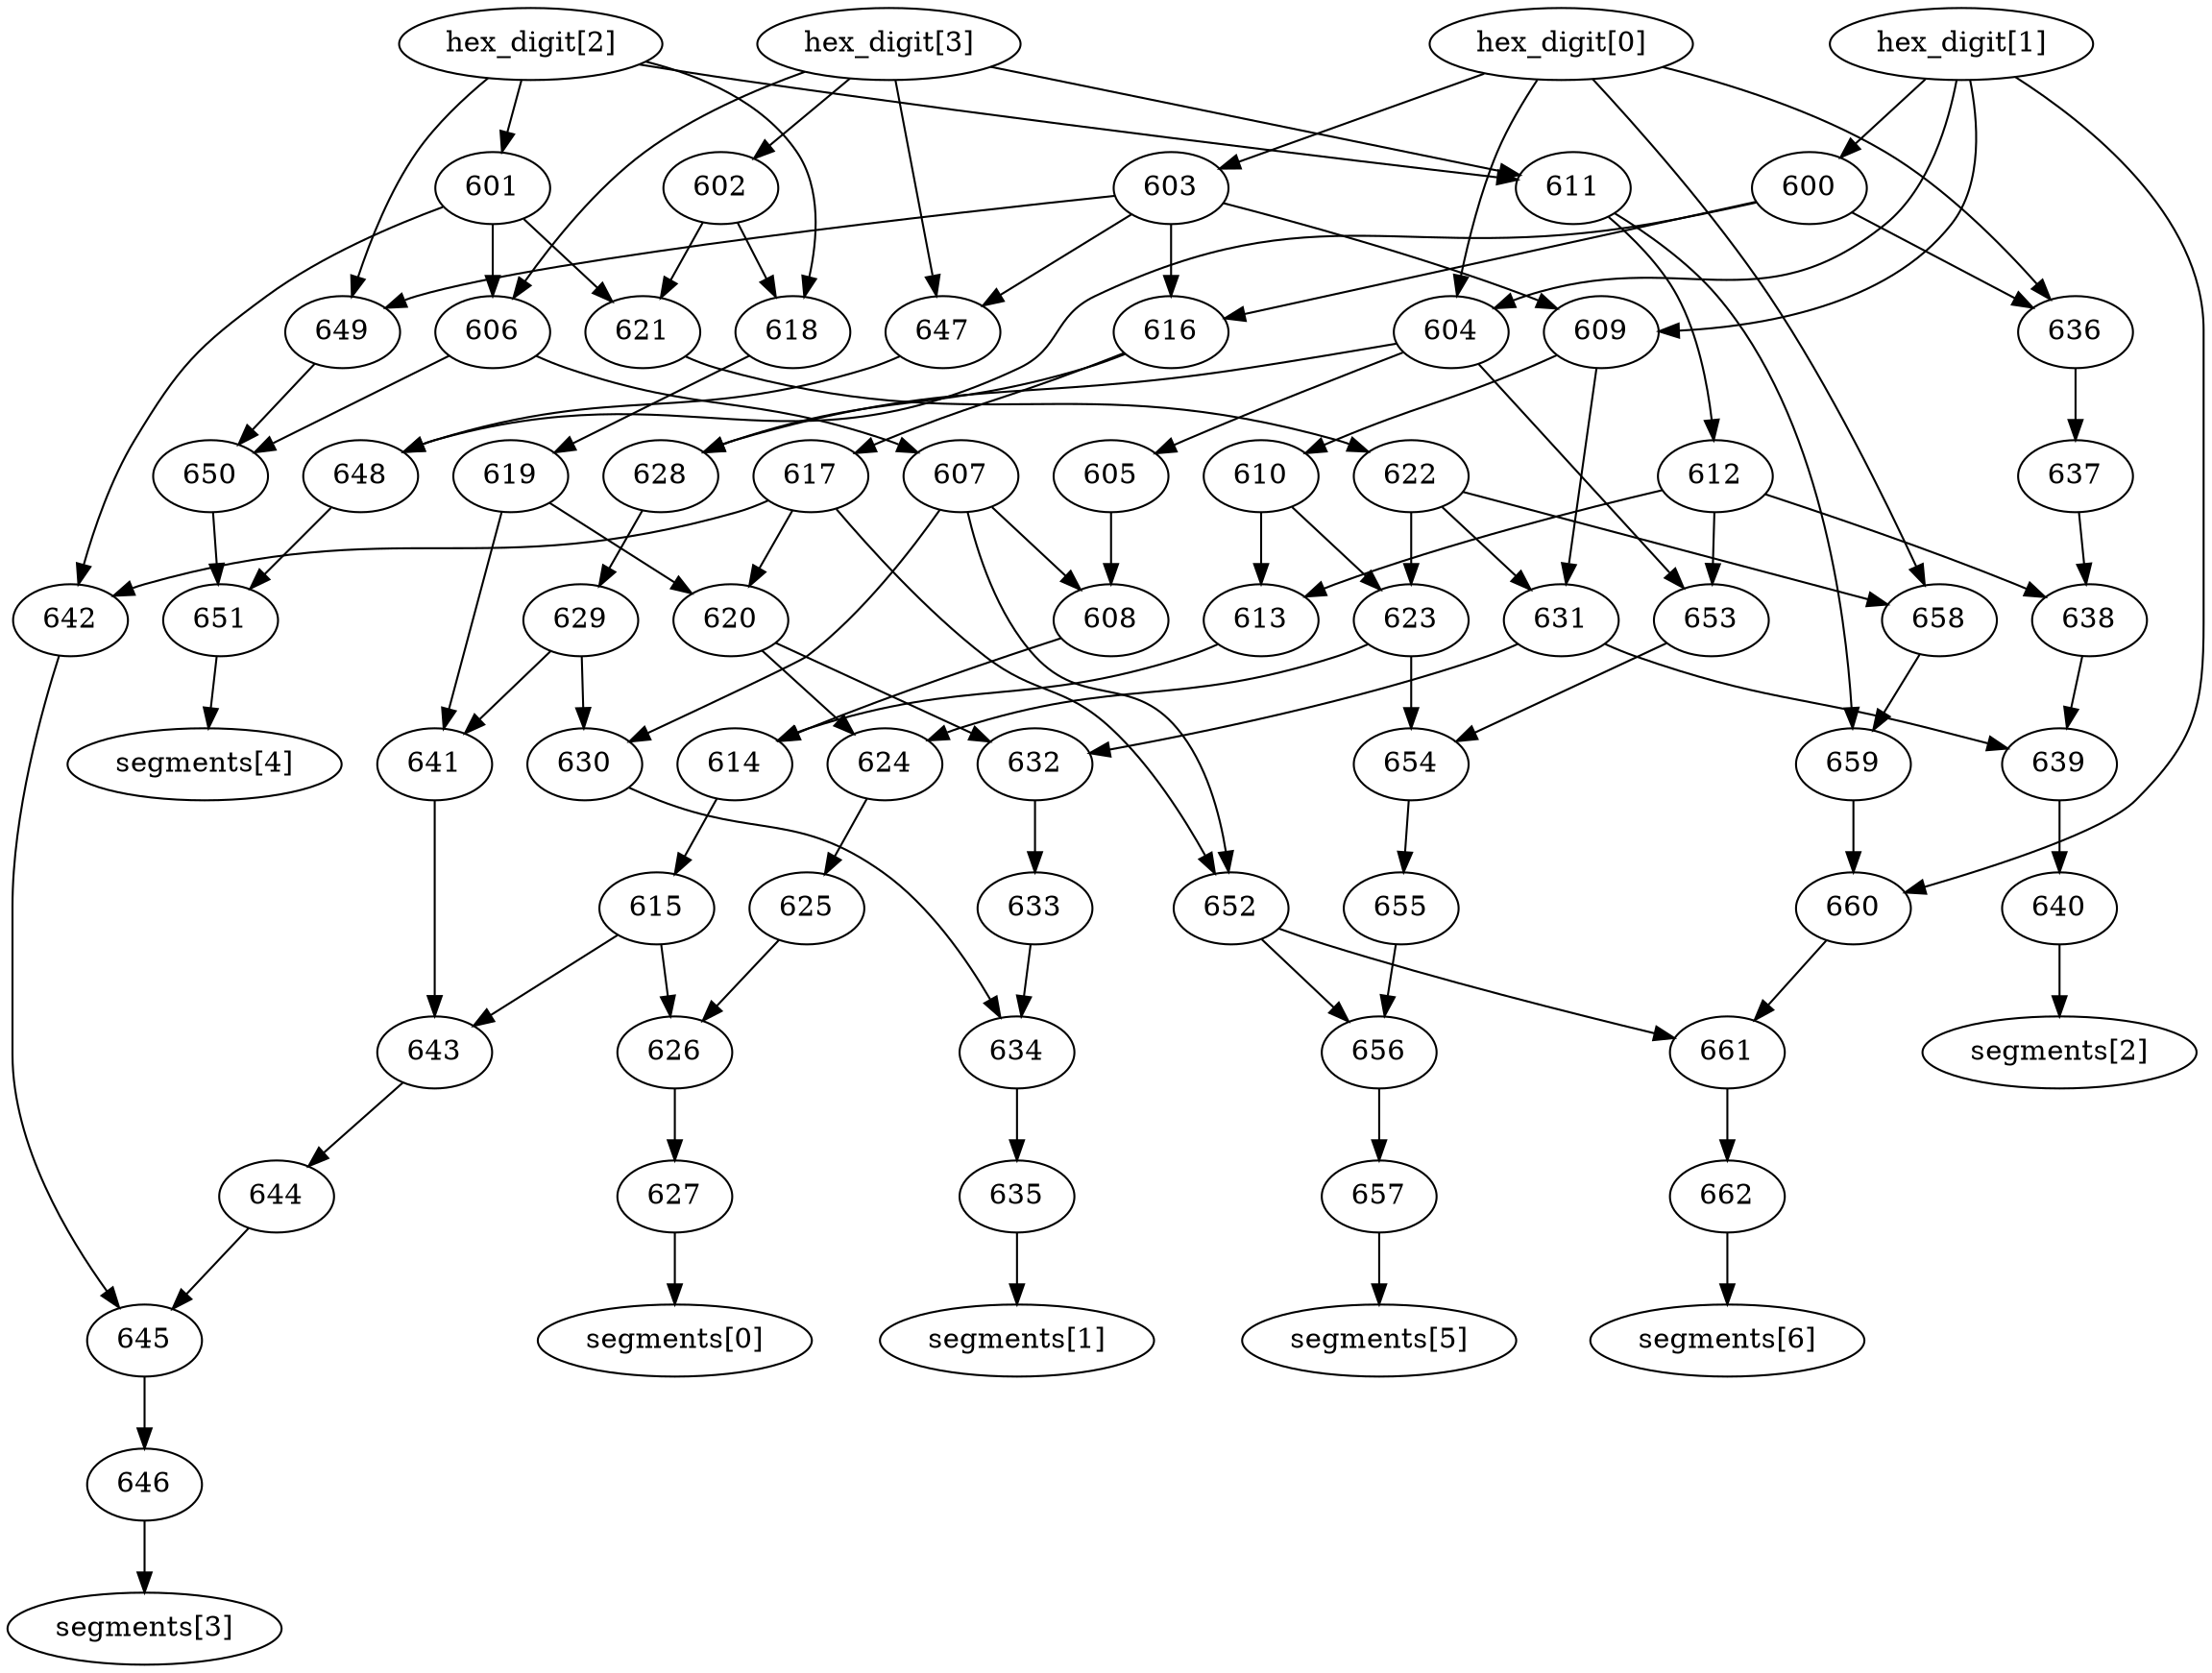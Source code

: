 strict digraph "" {
	627 -> "segments[0]";
	635 -> "segments[1]";
	640 -> "segments[2]";
	646 -> "segments[3]";
	651 -> "segments[4]";
	657 -> "segments[5]";
	662 -> "segments[6]";
	"hex_digit[0]" -> 603;
	"hex_digit[0]" -> 604;
	"hex_digit[0]" -> 636;
	"hex_digit[0]" -> 658;
	603 -> 609;
	603 -> 616;
	603 -> 647;
	603 -> 649;
	604 -> 605;
	604 -> 628;
	604 -> 653;
	636 -> 637;
	658 -> 659;
	609 -> 610;
	609 -> 631;
	616 -> 628;
	616 -> 617;
	647 -> 648;
	649 -> 650;
	605 -> 608;
	628 -> 629;
	653 -> 654;
	637 -> 638;
	659 -> 660;
	"hex_digit[1]" -> 604;
	"hex_digit[1]" -> 609;
	"hex_digit[1]" -> 600;
	"hex_digit[1]" -> 660;
	600 -> 636;
	600 -> 616;
	600 -> 648;
	660 -> 661;
	648 -> 651;
	610 -> 613;
	610 -> 623;
	631 -> 632;
	631 -> 639;
	661 -> 662;
	"hex_digit[2]" -> 649;
	"hex_digit[2]" -> 601;
	"hex_digit[2]" -> 611;
	"hex_digit[2]" -> 618;
	601 -> 606;
	601 -> 621;
	601 -> 642;
	611 -> 659;
	611 -> 612;
	618 -> 619;
	606 -> 650;
	606 -> 607;
	621 -> 622;
	642 -> 645;
	612 -> 653;
	612 -> 613;
	612 -> 638;
	619 -> 620;
	619 -> 641;
	650 -> 651;
	"hex_digit[3]" -> 647;
	"hex_digit[3]" -> 611;
	"hex_digit[3]" -> 606;
	"hex_digit[3]" -> 602;
	602 -> 618;
	602 -> 621;
	607 -> 608;
	607 -> 630;
	607 -> 652;
	617 -> 642;
	617 -> 652;
	617 -> 620;
	622 -> 658;
	622 -> 631;
	622 -> 623;
	645 -> 646;
	608 -> 614;
	629 -> 630;
	629 -> 641;
	654 -> 655;
	614 -> 615;
	630 -> 634;
	652 -> 661;
	652 -> 656;
	634 -> 635;
	656 -> 657;
	615 -> 626;
	615 -> 643;
	613 -> 614;
	623 -> 654;
	623 -> 624;
	632 -> 633;
	639 -> 640;
	624 -> 625;
	638 -> 639;
	626 -> 627;
	643 -> 644;
	644 -> 645;
	620 -> 632;
	620 -> 624;
	641 -> 643;
	625 -> 626;
	633 -> 634;
	655 -> 656;
}
